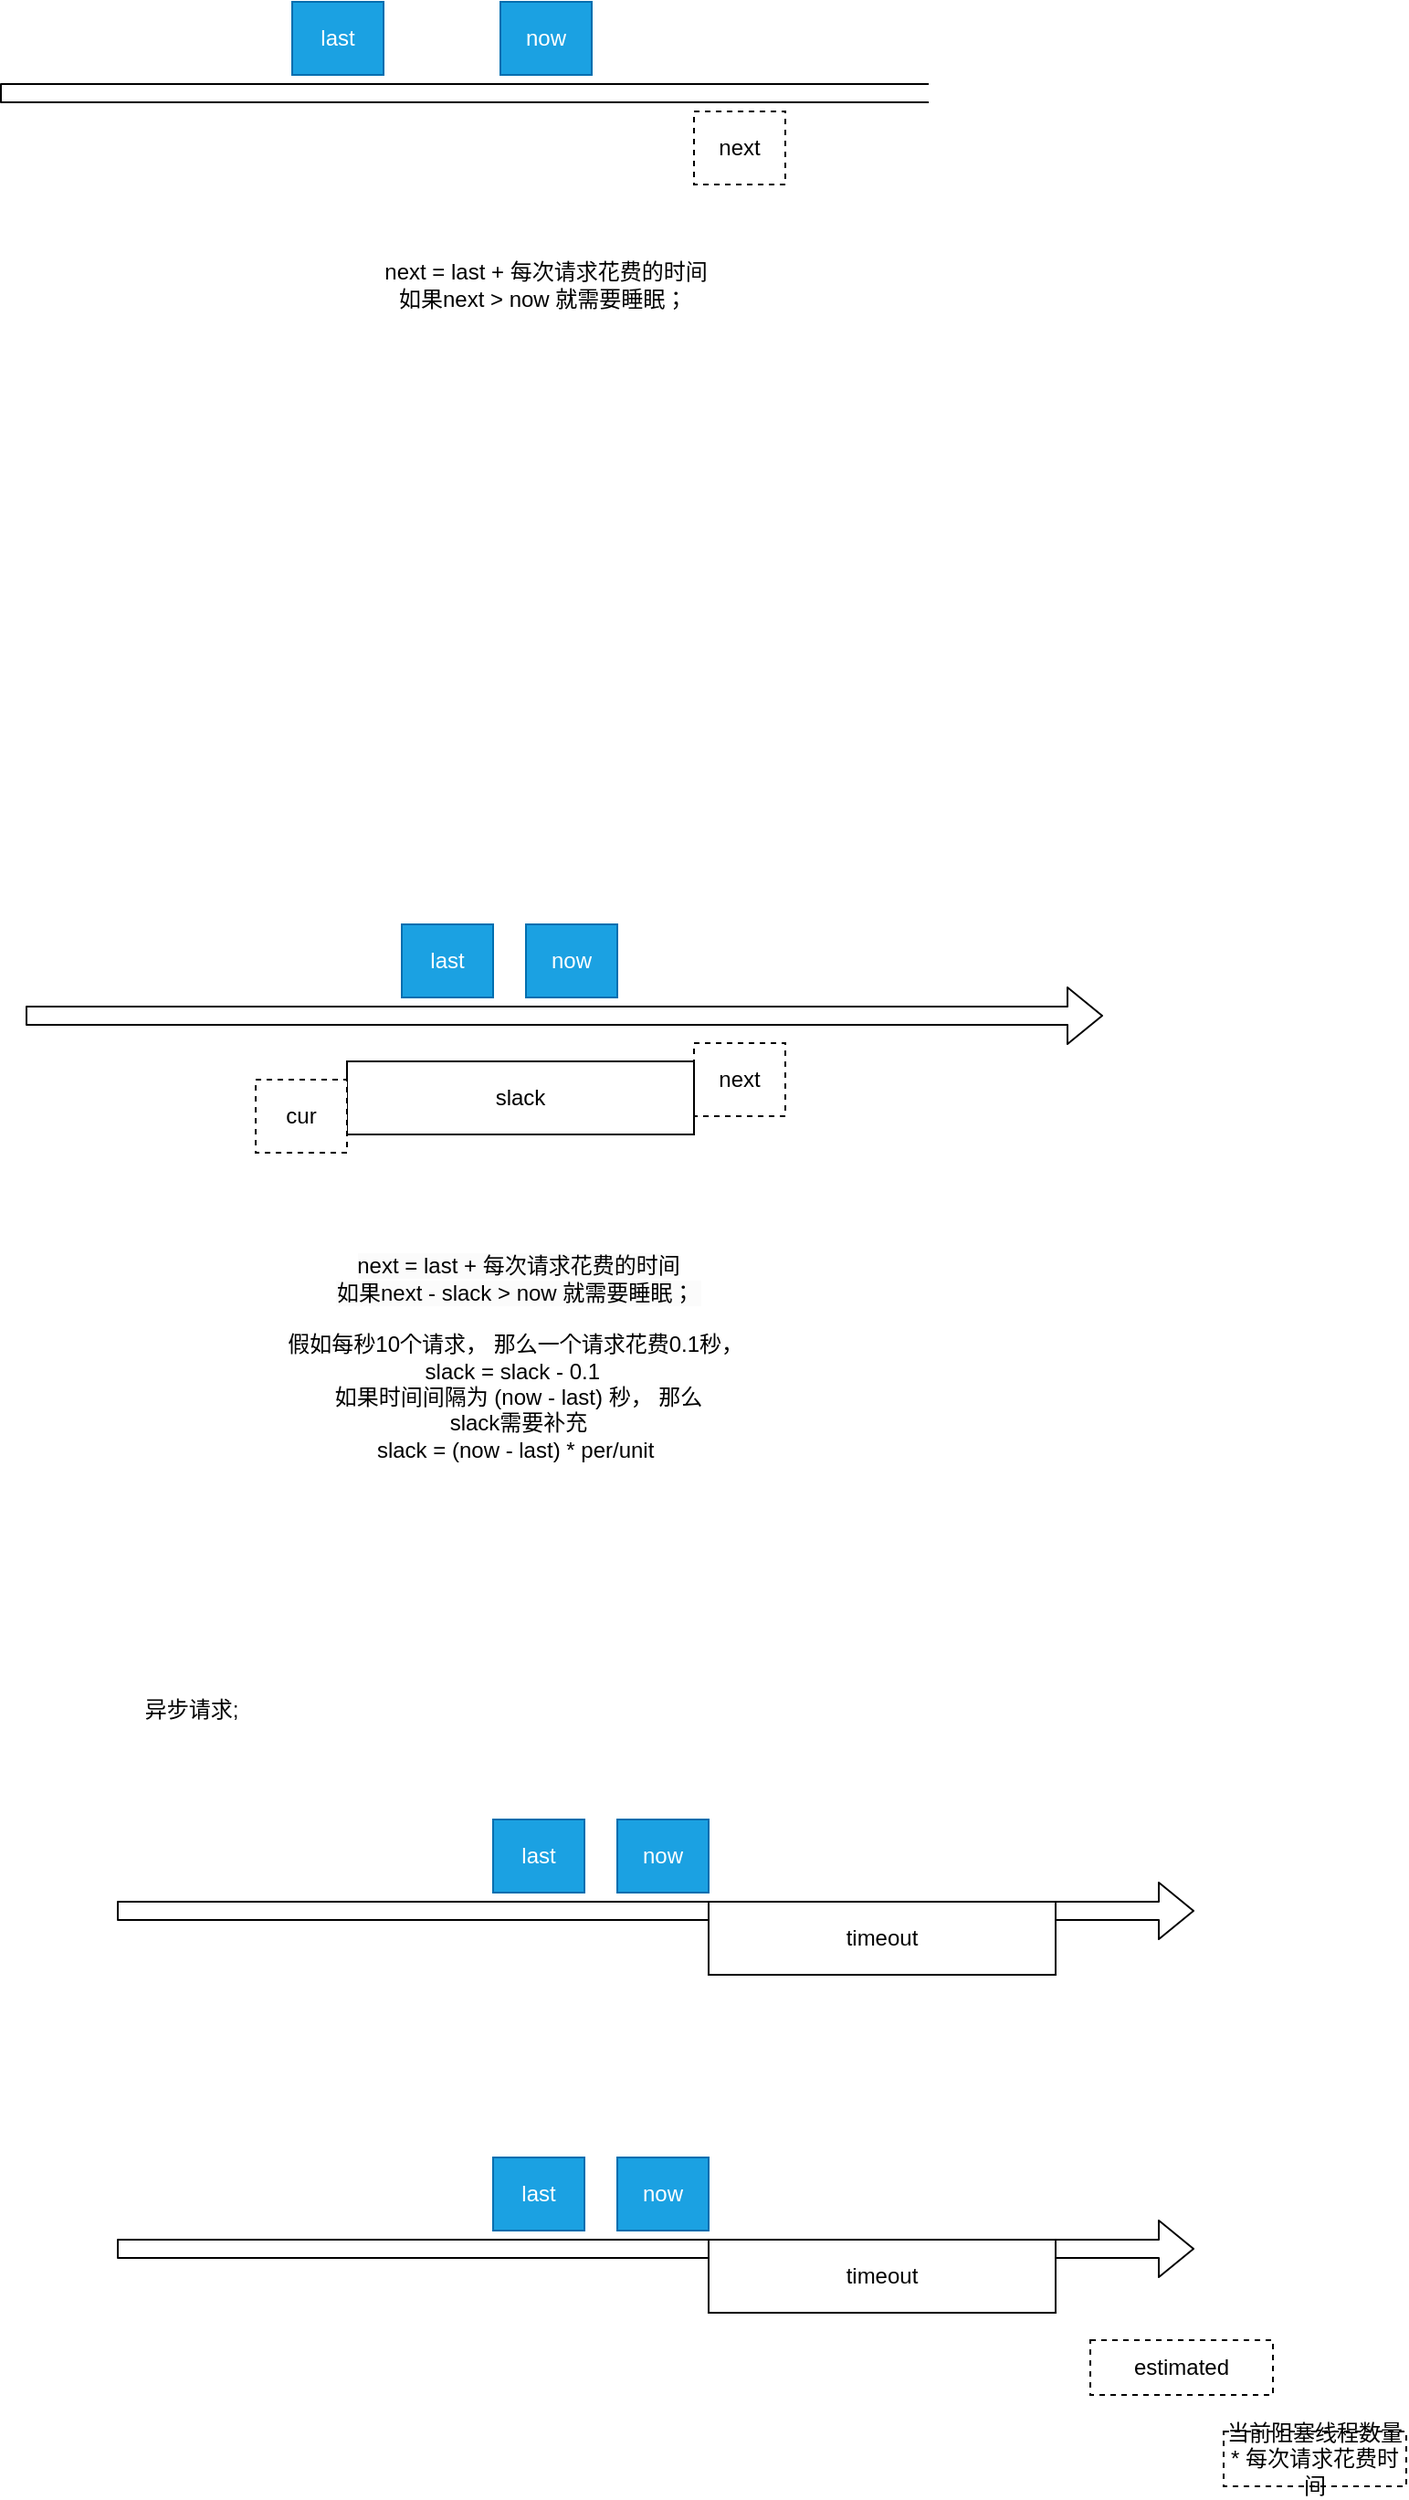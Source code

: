 <mxfile>
    <diagram id="kmuDzgQPOymyvbIrG2bL" name="第 1 页">
        <mxGraphModel dx="659" dy="692" grid="1" gridSize="10" guides="1" tooltips="1" connect="1" arrows="1" fold="1" page="1" pageScale="1" pageWidth="827" pageHeight="1169" math="0" shadow="0">
            <root>
                <mxCell id="0"/>
                <mxCell id="1" parent="0"/>
                <mxCell id="2" value="" style="shape=flexArrow;endArrow=classic;html=1;" parent="1" edge="1">
                    <mxGeometry width="50" height="50" relative="1" as="geometry">
                        <mxPoint x="130" y="130" as="sourcePoint"/>
                        <mxPoint x="720" y="130" as="targetPoint"/>
                    </mxGeometry>
                </mxCell>
                <mxCell id="3" value="now" style="rounded=0;whiteSpace=wrap;html=1;fillColor=#1ba1e2;strokeColor=#006EAF;fontColor=#ffffff;" parent="1" vertex="1">
                    <mxGeometry x="404" y="80" width="50" height="40" as="geometry"/>
                </mxCell>
                <mxCell id="4" value="next" style="rounded=0;whiteSpace=wrap;html=1;dashed=1;" parent="1" vertex="1">
                    <mxGeometry x="510" y="140" width="50" height="40" as="geometry"/>
                </mxCell>
                <mxCell id="6" value="" style="shape=flexArrow;endArrow=classic;html=1;" parent="1" edge="1">
                    <mxGeometry width="50" height="50" relative="1" as="geometry">
                        <mxPoint x="144" y="635" as="sourcePoint"/>
                        <mxPoint x="734" y="635" as="targetPoint"/>
                    </mxGeometry>
                </mxCell>
                <mxCell id="7" value="now" style="rounded=0;whiteSpace=wrap;html=1;fillColor=#1ba1e2;fontColor=#ffffff;strokeColor=#006EAF;" parent="1" vertex="1">
                    <mxGeometry x="418" y="585" width="50" height="40" as="geometry"/>
                </mxCell>
                <mxCell id="8" value="next" style="rounded=0;whiteSpace=wrap;html=1;dashed=1;" parent="1" vertex="1">
                    <mxGeometry x="510" y="650" width="50" height="40" as="geometry"/>
                </mxCell>
                <mxCell id="10" value="slack" style="rounded=0;whiteSpace=wrap;html=1;" parent="1" vertex="1">
                    <mxGeometry x="320" y="660" width="190" height="40" as="geometry"/>
                </mxCell>
                <mxCell id="11" value="cur" style="rounded=0;whiteSpace=wrap;html=1;dashed=1;" parent="1" vertex="1">
                    <mxGeometry x="270" y="670" width="50" height="40" as="geometry"/>
                </mxCell>
                <mxCell id="12" value="next = last + 每次请求花费的时间&lt;br&gt;如果next &amp;gt; now 就需要睡眠；&amp;nbsp;" style="text;html=1;strokeColor=none;fillColor=none;align=center;verticalAlign=middle;whiteSpace=wrap;rounded=0;" parent="1" vertex="1">
                    <mxGeometry x="194" y="160" width="470" height="150" as="geometry"/>
                </mxCell>
                <mxCell id="14" value="&lt;br&gt;&lt;span style=&quot;color: rgb(0, 0, 0); font-family: Helvetica; font-size: 12px; font-style: normal; font-variant-ligatures: normal; font-variant-caps: normal; font-weight: 400; letter-spacing: normal; orphans: 2; text-align: center; text-indent: 0px; text-transform: none; widows: 2; word-spacing: 0px; -webkit-text-stroke-width: 0px; background-color: rgb(251, 251, 251); text-decoration-thickness: initial; text-decoration-style: initial; text-decoration-color: initial; float: none; display: inline !important;&quot;&gt;next = last + 每次请求花费的时间&lt;/span&gt;&lt;br style=&quot;border-color: var(--border-color); color: rgb(0, 0, 0); font-family: Helvetica; font-size: 12px; font-style: normal; font-variant-ligatures: normal; font-variant-caps: normal; font-weight: 400; letter-spacing: normal; orphans: 2; text-align: center; text-indent: 0px; text-transform: none; widows: 2; word-spacing: 0px; -webkit-text-stroke-width: 0px; background-color: rgb(251, 251, 251); text-decoration-thickness: initial; text-decoration-style: initial; text-decoration-color: initial;&quot;&gt;&lt;span style=&quot;color: rgb(0, 0, 0); font-family: Helvetica; font-size: 12px; font-style: normal; font-variant-ligatures: normal; font-variant-caps: normal; font-weight: 400; letter-spacing: normal; orphans: 2; text-align: center; text-indent: 0px; text-transform: none; widows: 2; word-spacing: 0px; -webkit-text-stroke-width: 0px; background-color: rgb(251, 251, 251); text-decoration-thickness: initial; text-decoration-style: initial; text-decoration-color: initial; float: none; display: inline !important;&quot;&gt;如果next - slack &amp;gt; now 就需要睡眠；&amp;nbsp;&lt;br&gt;&lt;/span&gt;&lt;br&gt;假如每秒10个请求， 那么一个请求花费0.1秒，&amp;nbsp;&lt;br&gt;slack = slack - 0.1&amp;nbsp;&amp;nbsp;&lt;br&gt;如果时间间隔为 (now - last) 秒， 那么&lt;br&gt;slack需要补充&lt;br&gt;slack = (now - last) * per/unit&amp;nbsp;" style="text;html=1;strokeColor=none;fillColor=none;align=center;verticalAlign=middle;whiteSpace=wrap;rounded=0;" parent="1" vertex="1">
                    <mxGeometry x="179" y="740" width="470" height="150" as="geometry"/>
                </mxCell>
                <mxCell id="15" value="last" style="rounded=0;whiteSpace=wrap;html=1;fillColor=#1ba1e2;strokeColor=#006EAF;fontColor=#ffffff;" parent="1" vertex="1">
                    <mxGeometry x="290" y="80" width="50" height="40" as="geometry"/>
                </mxCell>
                <mxCell id="16" value="last" style="rounded=0;whiteSpace=wrap;html=1;fillColor=#1ba1e2;fontColor=#ffffff;strokeColor=#006EAF;" parent="1" vertex="1">
                    <mxGeometry x="350" y="585" width="50" height="40" as="geometry"/>
                </mxCell>
                <mxCell id="17" value="" style="shape=flexArrow;endArrow=classic;html=1;" parent="1" edge="1">
                    <mxGeometry width="50" height="50" relative="1" as="geometry">
                        <mxPoint x="194" y="1125" as="sourcePoint"/>
                        <mxPoint x="784" y="1125" as="targetPoint"/>
                    </mxGeometry>
                </mxCell>
                <mxCell id="18" value="now" style="rounded=0;whiteSpace=wrap;html=1;fillColor=#1ba1e2;fontColor=#ffffff;strokeColor=#006EAF;" parent="1" vertex="1">
                    <mxGeometry x="468" y="1075" width="50" height="40" as="geometry"/>
                </mxCell>
                <mxCell id="19" value="当前阻塞线程数量* 每次请求花费时间" style="rounded=0;whiteSpace=wrap;html=1;dashed=1;" parent="1" vertex="1">
                    <mxGeometry x="800" y="1410" width="100" height="30" as="geometry"/>
                </mxCell>
                <mxCell id="23" value="last" style="rounded=0;whiteSpace=wrap;html=1;fillColor=#1ba1e2;fontColor=#ffffff;strokeColor=#006EAF;" parent="1" vertex="1">
                    <mxGeometry x="400" y="1075" width="50" height="40" as="geometry"/>
                </mxCell>
                <mxCell id="24" value="timeout" style="rounded=0;whiteSpace=wrap;html=1;" parent="1" vertex="1">
                    <mxGeometry x="518" y="1120" width="190" height="40" as="geometry"/>
                </mxCell>
                <mxCell id="25" value="" style="shape=flexArrow;endArrow=classic;html=1;" parent="1" edge="1">
                    <mxGeometry width="50" height="50" relative="1" as="geometry">
                        <mxPoint x="194" y="1310" as="sourcePoint"/>
                        <mxPoint x="784" y="1310" as="targetPoint"/>
                    </mxGeometry>
                </mxCell>
                <mxCell id="26" value="now" style="rounded=0;whiteSpace=wrap;html=1;fillColor=#1ba1e2;fontColor=#ffffff;strokeColor=#006EAF;" parent="1" vertex="1">
                    <mxGeometry x="468" y="1260" width="50" height="40" as="geometry"/>
                </mxCell>
                <mxCell id="28" value="last" style="rounded=0;whiteSpace=wrap;html=1;fillColor=#1ba1e2;fontColor=#ffffff;strokeColor=#006EAF;" parent="1" vertex="1">
                    <mxGeometry x="400" y="1260" width="50" height="40" as="geometry"/>
                </mxCell>
                <mxCell id="29" value="timeout" style="rounded=0;whiteSpace=wrap;html=1;" parent="1" vertex="1">
                    <mxGeometry x="518" y="1305" width="190" height="40" as="geometry"/>
                </mxCell>
                <mxCell id="31" value="异步请求;" style="text;html=1;strokeColor=none;fillColor=none;align=center;verticalAlign=middle;whiteSpace=wrap;rounded=0;dashed=1;" parent="1" vertex="1">
                    <mxGeometry x="160" y="1000" width="150" height="30" as="geometry"/>
                </mxCell>
                <mxCell id="34" value="estimated" style="rounded=0;whiteSpace=wrap;html=1;dashed=1;" vertex="1" parent="1">
                    <mxGeometry x="727" y="1360" width="100" height="30" as="geometry"/>
                </mxCell>
            </root>
        </mxGraphModel>
    </diagram>
</mxfile>